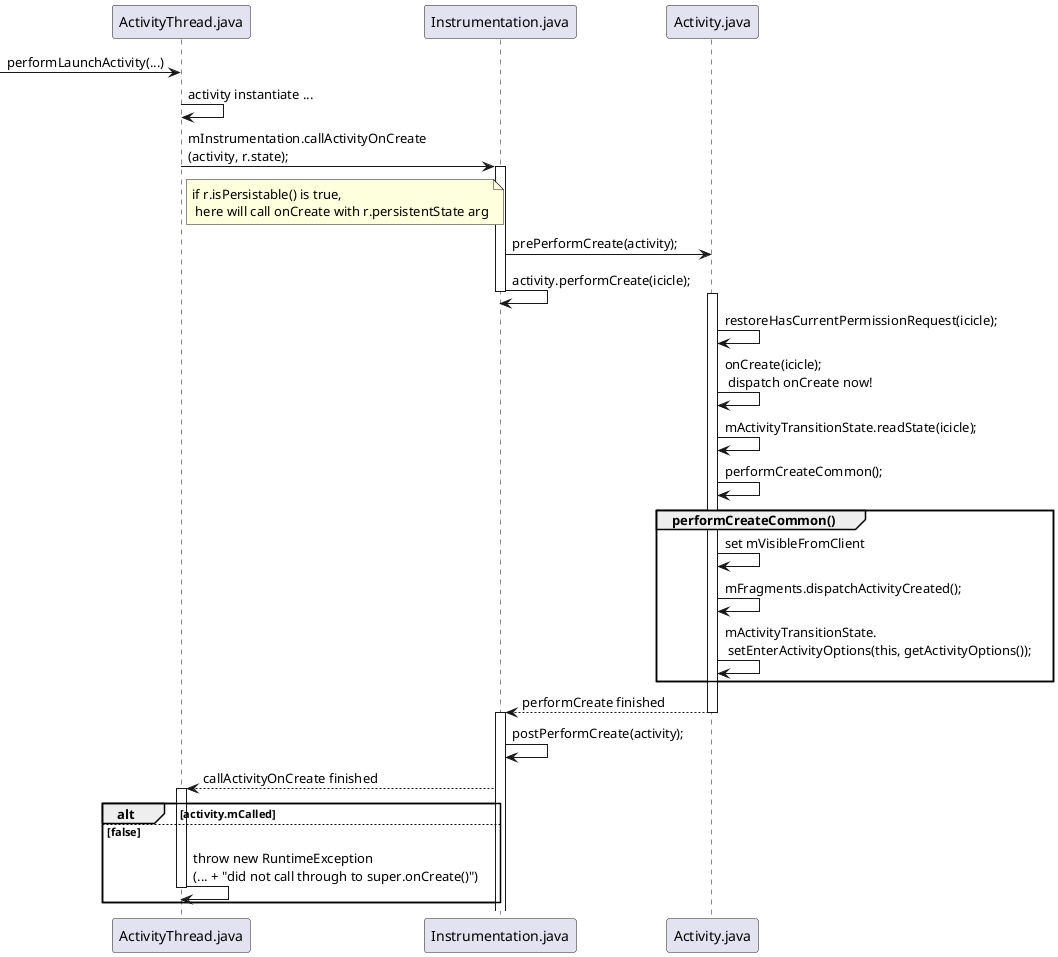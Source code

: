 @startuml
participant ActivityThread as "ActivityThread.java"
participant Instrumentation as "Instrumentation.java"
participant Activity as "Activity.java"

-> ActivityThread : performLaunchActivity(...)

ActivityThread -> ActivityThread : activity instantiate ...

ActivityThread -> Instrumentation : mInstrumentation.callActivityOnCreate\
\n(activity, r.state);

note right of ActivityThread : if r.isPersistable() is true,\
 \n here will call onCreate with r.persistentState arg

deactivate ActivityThread
activate Instrumentation

Instrumentation -> Activity : prePerformCreate(activity);

Instrumentation -> Instrumentation : activity.performCreate(icicle);

deactivate Instrumentation
activate Activity

Activity -> Activity : restoreHasCurrentPermissionRequest(icicle);

Activity -> Activity : onCreate(icicle);\
\n dispatch onCreate now!

Activity -> Activity : mActivityTransitionState.readState(icicle);

Activity -> Activity : performCreateCommon();

group performCreateCommon()

Activity -> Activity : set mVisibleFromClient

Activity -> Activity : mFragments.dispatchActivityCreated();

Activity -> Activity : mActivityTransitionState.\
\n setEnterActivityOptions(this, getActivityOptions());
end

Activity --> Instrumentation : performCreate finished

deactivate Activity
activate Instrumentation

Instrumentation -> Instrumentation : postPerformCreate(activity);

Instrumentation --> ActivityThread : callActivityOnCreate finished

activate ActivityThread

alt activity.mCalled
else false
ActivityThread -> ActivityThread : throw new RuntimeException\
\n(... + "did not call through to super.onCreate()")
deactivate ActivityThread
end

@enduml